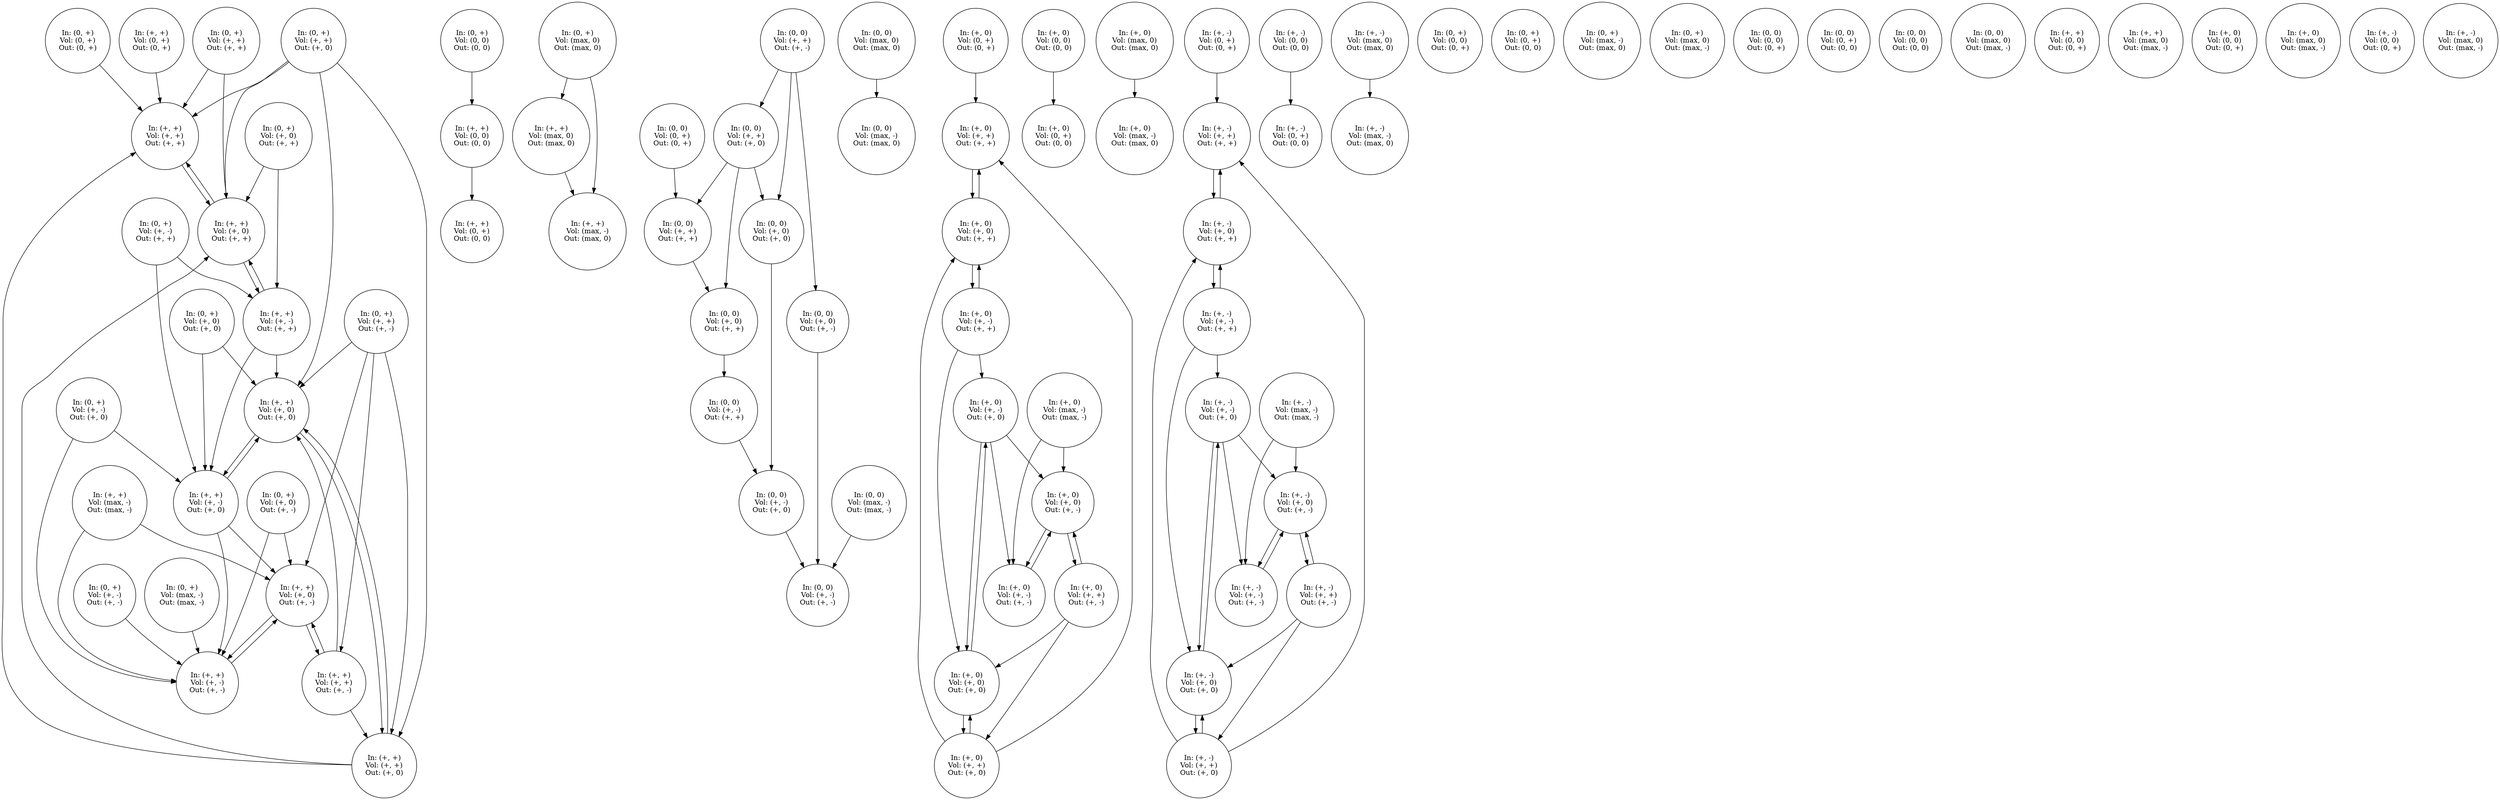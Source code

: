 strict digraph "" {
	graph [normalize=True,
		overlap=False,
		sep=1.2,
		smoothing=avg_dist,
		splines=True
	];
	node [label="\N",
		shape=circle
	];
	_inflow_0_3_outflow_0_3_volume_0_3_	 [label="In: (0, +)
Vol: (0, +)
Out: (0, +)"];
	_inflow_1_3_outflow_1_3_volume_1_3_	 [label="In: (+, +)
Vol: (+, +)
Out: (+, +)"];
	_inflow_0_3_outflow_0_3_volume_0_3_ -> _inflow_1_3_outflow_1_3_volume_1_3_;
	_inflow_1_3_outflow_1_3_volume_1_2_	 [label="In: (+, +)
Vol: (+, 0)
Out: (+, +)"];
	_inflow_1_3_outflow_1_3_volume_1_3_ -> _inflow_1_3_outflow_1_3_volume_1_2_;
	_inflow_0_3_outflow_0_2_volume_0_2_	 [label="In: (0, +)
Vol: (0, 0)
Out: (0, 0)"];
	_inflow_1_3_outflow_0_2_volume_0_2_	 [label="In: (+, +)
Vol: (0, 0)
Out: (0, 0)"];
	_inflow_0_3_outflow_0_2_volume_0_2_ -> _inflow_1_3_outflow_0_2_volume_0_2_;
	_inflow_1_3_outflow_0_2_volume_0_3_	 [label="In: (+, +)
Vol: (0, +)
Out: (0, 0)"];
	_inflow_1_3_outflow_0_2_volume_0_2_ -> _inflow_1_3_outflow_0_2_volume_0_3_;
	_inflow_0_3_outflow_1_3_volume_1_3_	 [label="In: (0, +)
Vol: (+, +)
Out: (+, +)"];
	_inflow_0_3_outflow_1_3_volume_1_3_ -> _inflow_1_3_outflow_1_3_volume_1_3_;
	_inflow_0_3_outflow_1_3_volume_1_3_ -> _inflow_1_3_outflow_1_3_volume_1_2_;
	_inflow_1_3_outflow_1_3_volume_1_2_ -> _inflow_1_3_outflow_1_3_volume_1_3_;
	_inflow_1_3_outflow_1_3_volume_1_1_	 [label="In: (+, +)
Vol: (+, -)
Out: (+, +)"];
	_inflow_1_3_outflow_1_3_volume_1_2_ -> _inflow_1_3_outflow_1_3_volume_1_1_;
	_inflow_0_3_outflow_1_3_volume_1_2_	 [label="In: (0, +)
Vol: (+, 0)
Out: (+, +)"];
	_inflow_0_3_outflow_1_3_volume_1_2_ -> _inflow_1_3_outflow_1_3_volume_1_2_;
	_inflow_0_3_outflow_1_3_volume_1_2_ -> _inflow_1_3_outflow_1_3_volume_1_1_;
	_inflow_1_3_outflow_1_3_volume_1_1_ -> _inflow_1_3_outflow_1_3_volume_1_2_;
	_inflow_1_3_outflow_1_2_volume_1_1_	 [label="In: (+, +)
Vol: (+, -)
Out: (+, 0)"];
	_inflow_1_3_outflow_1_3_volume_1_1_ -> _inflow_1_3_outflow_1_2_volume_1_1_;
	_inflow_1_3_outflow_1_2_volume_1_2_	 [label="In: (+, +)
Vol: (+, 0)
Out: (+, 0)"];
	_inflow_1_3_outflow_1_3_volume_1_1_ -> _inflow_1_3_outflow_1_2_volume_1_2_;
	_inflow_0_3_outflow_1_3_volume_1_1_	 [label="In: (0, +)
Vol: (+, -)
Out: (+, +)"];
	_inflow_0_3_outflow_1_3_volume_1_1_ -> _inflow_1_3_outflow_1_3_volume_1_1_;
	_inflow_0_3_outflow_1_3_volume_1_1_ -> _inflow_1_3_outflow_1_2_volume_1_1_;
	_inflow_1_3_outflow_1_2_volume_1_1_ -> _inflow_1_3_outflow_1_2_volume_1_2_;
	_inflow_1_3_outflow_1_1_volume_1_1_	 [label="In: (+, +)
Vol: (+, -)
Out: (+, -)"];
	_inflow_1_3_outflow_1_2_volume_1_1_ -> _inflow_1_3_outflow_1_1_volume_1_1_;
	_inflow_1_3_outflow_1_1_volume_1_2_	 [label="In: (+, +)
Vol: (+, 0)
Out: (+, -)"];
	_inflow_1_3_outflow_1_2_volume_1_1_ -> _inflow_1_3_outflow_1_1_volume_1_2_;
	_inflow_0_3_outflow_1_2_volume_1_3_	 [label="In: (0, +)
Vol: (+, +)
Out: (+, 0)"];
	_inflow_0_3_outflow_1_2_volume_1_3_ -> _inflow_1_3_outflow_1_3_volume_1_3_;
	_inflow_0_3_outflow_1_2_volume_1_3_ -> _inflow_1_3_outflow_1_3_volume_1_2_;
	_inflow_1_3_outflow_1_2_volume_1_3_	 [label="In: (+, +)
Vol: (+, +)
Out: (+, 0)"];
	_inflow_0_3_outflow_1_2_volume_1_3_ -> _inflow_1_3_outflow_1_2_volume_1_3_;
	_inflow_0_3_outflow_1_2_volume_1_3_ -> _inflow_1_3_outflow_1_2_volume_1_2_;
	_inflow_1_3_outflow_1_2_volume_1_3_ -> _inflow_1_3_outflow_1_3_volume_1_3_;
	_inflow_1_3_outflow_1_2_volume_1_3_ -> _inflow_1_3_outflow_1_3_volume_1_2_;
	_inflow_1_3_outflow_1_2_volume_1_3_ -> _inflow_1_3_outflow_1_2_volume_1_2_;
	_inflow_1_3_outflow_1_2_volume_1_2_ -> _inflow_1_3_outflow_1_2_volume_1_1_;
	_inflow_1_3_outflow_1_2_volume_1_2_ -> _inflow_1_3_outflow_1_2_volume_1_3_;
	_inflow_0_3_outflow_1_2_volume_1_2_	 [label="In: (0, +)
Vol: (+, 0)
Out: (+, 0)"];
	_inflow_0_3_outflow_1_2_volume_1_2_ -> _inflow_1_3_outflow_1_2_volume_1_1_;
	_inflow_0_3_outflow_1_2_volume_1_2_ -> _inflow_1_3_outflow_1_2_volume_1_2_;
	_inflow_0_3_outflow_1_2_volume_1_1_	 [label="In: (0, +)
Vol: (+, -)
Out: (+, 0)"];
	_inflow_0_3_outflow_1_2_volume_1_1_ -> _inflow_1_3_outflow_1_2_volume_1_1_;
	_inflow_0_3_outflow_1_2_volume_1_1_ -> _inflow_1_3_outflow_1_1_volume_1_1_;
	_inflow_1_3_outflow_1_1_volume_1_1_ -> _inflow_1_3_outflow_1_1_volume_1_2_;
	_inflow_0_3_outflow_1_1_volume_1_3_	 [label="In: (0, +)
Vol: (+, +)
Out: (+, -)"];
	_inflow_0_3_outflow_1_1_volume_1_3_ -> _inflow_1_3_outflow_1_2_volume_1_3_;
	_inflow_0_3_outflow_1_1_volume_1_3_ -> _inflow_1_3_outflow_1_2_volume_1_2_;
	_inflow_1_3_outflow_1_1_volume_1_3_	 [label="In: (+, +)
Vol: (+, +)
Out: (+, -)"];
	_inflow_0_3_outflow_1_1_volume_1_3_ -> _inflow_1_3_outflow_1_1_volume_1_3_;
	_inflow_0_3_outflow_1_1_volume_1_3_ -> _inflow_1_3_outflow_1_1_volume_1_2_;
	_inflow_1_3_outflow_1_1_volume_1_3_ -> _inflow_1_3_outflow_1_2_volume_1_3_;
	_inflow_1_3_outflow_1_1_volume_1_3_ -> _inflow_1_3_outflow_1_2_volume_1_2_;
	_inflow_1_3_outflow_1_1_volume_1_3_ -> _inflow_1_3_outflow_1_1_volume_1_2_;
	_inflow_1_3_outflow_1_1_volume_1_2_ -> _inflow_1_3_outflow_1_1_volume_1_1_;
	_inflow_1_3_outflow_1_1_volume_1_2_ -> _inflow_1_3_outflow_1_1_volume_1_3_;
	_inflow_0_3_outflow_1_1_volume_1_2_	 [label="In: (0, +)
Vol: (+, 0)
Out: (+, -)"];
	_inflow_0_3_outflow_1_1_volume_1_2_ -> _inflow_1_3_outflow_1_1_volume_1_1_;
	_inflow_0_3_outflow_1_1_volume_1_2_ -> _inflow_1_3_outflow_1_1_volume_1_2_;
	_inflow_0_3_outflow_1_1_volume_1_1_	 [label="In: (0, +)
Vol: (+, -)
Out: (+, -)"];
	_inflow_0_3_outflow_1_1_volume_1_1_ -> _inflow_1_3_outflow_1_1_volume_1_1_;
	_inflow_0_3_outflow_2_2_volume_2_2_	 [label="In: (0, +)
Vol: (max, 0)
Out: (max, 0)"];
	_inflow_1_3_outflow_2_2_volume_2_2_	 [label="In: (+, +)
Vol: (max, 0)
Out: (max, 0)"];
	_inflow_0_3_outflow_2_2_volume_2_2_ -> _inflow_1_3_outflow_2_2_volume_2_2_;
	_inflow_1_3_outflow_2_2_volume_2_1_	 [label="In: (+, +)
Vol: (max, -)
Out: (max, 0)"];
	_inflow_0_3_outflow_2_2_volume_2_2_ -> _inflow_1_3_outflow_2_2_volume_2_1_;
	_inflow_1_3_outflow_2_2_volume_2_2_ -> _inflow_1_3_outflow_2_2_volume_2_1_;
	_inflow_0_3_outflow_2_1_volume_2_1_	 [label="In: (0, +)
Vol: (max, -)
Out: (max, -)"];
	_inflow_0_3_outflow_2_1_volume_2_1_ -> _inflow_1_3_outflow_1_1_volume_1_1_;
	_inflow_0_2_outflow_0_3_volume_0_3_	 [label="In: (0, 0)
Vol: (0, +)
Out: (0, +)"];
	_inflow_0_2_outflow_1_3_volume_1_3_	 [label="In: (0, 0)
Vol: (+, +)
Out: (+, +)"];
	_inflow_0_2_outflow_0_3_volume_0_3_ -> _inflow_0_2_outflow_1_3_volume_1_3_;
	_inflow_0_2_outflow_1_3_volume_1_2_	 [label="In: (0, 0)
Vol: (+, 0)
Out: (+, +)"];
	_inflow_0_2_outflow_1_3_volume_1_3_ -> _inflow_0_2_outflow_1_3_volume_1_2_;
	_inflow_0_2_outflow_1_3_volume_1_1_	 [label="In: (0, 0)
Vol: (+, -)
Out: (+, +)"];
	_inflow_0_2_outflow_1_3_volume_1_2_ -> _inflow_0_2_outflow_1_3_volume_1_1_;
	_inflow_0_2_outflow_1_2_volume_1_1_	 [label="In: (0, 0)
Vol: (+, -)
Out: (+, 0)"];
	_inflow_0_2_outflow_1_3_volume_1_1_ -> _inflow_0_2_outflow_1_2_volume_1_1_;
	_inflow_0_2_outflow_1_1_volume_1_1_	 [label="In: (0, 0)
Vol: (+, -)
Out: (+, -)"];
	_inflow_0_2_outflow_1_2_volume_1_1_ -> _inflow_0_2_outflow_1_1_volume_1_1_;
	_inflow_0_2_outflow_1_2_volume_1_3_	 [label="In: (0, 0)
Vol: (+, +)
Out: (+, 0)"];
	_inflow_0_2_outflow_1_2_volume_1_3_ -> _inflow_0_2_outflow_1_3_volume_1_3_;
	_inflow_0_2_outflow_1_2_volume_1_3_ -> _inflow_0_2_outflow_1_3_volume_1_2_;
	_inflow_0_2_outflow_1_2_volume_1_2_	 [label="In: (0, 0)
Vol: (+, 0)
Out: (+, 0)"];
	_inflow_0_2_outflow_1_2_volume_1_3_ -> _inflow_0_2_outflow_1_2_volume_1_2_;
	_inflow_0_2_outflow_1_2_volume_1_2_ -> _inflow_0_2_outflow_1_2_volume_1_1_;
	_inflow_0_2_outflow_1_1_volume_1_3_	 [label="In: (0, 0)
Vol: (+, +)
Out: (+, -)"];
	_inflow_0_2_outflow_1_1_volume_1_3_ -> _inflow_0_2_outflow_1_2_volume_1_3_;
	_inflow_0_2_outflow_1_1_volume_1_3_ -> _inflow_0_2_outflow_1_2_volume_1_2_;
	_inflow_0_2_outflow_1_1_volume_1_2_	 [label="In: (0, 0)
Vol: (+, 0)
Out: (+, -)"];
	_inflow_0_2_outflow_1_1_volume_1_3_ -> _inflow_0_2_outflow_1_1_volume_1_2_;
	_inflow_0_2_outflow_1_1_volume_1_2_ -> _inflow_0_2_outflow_1_1_volume_1_1_;
	_inflow_0_2_outflow_2_2_volume_2_2_	 [label="In: (0, 0)
Vol: (max, 0)
Out: (max, 0)"];
	_inflow_0_2_outflow_2_2_volume_2_1_	 [label="In: (0, 0)
Vol: (max, -)
Out: (max, 0)"];
	_inflow_0_2_outflow_2_2_volume_2_2_ -> _inflow_0_2_outflow_2_2_volume_2_1_;
	_inflow_0_2_outflow_2_1_volume_2_1_	 [label="In: (0, 0)
Vol: (max, -)
Out: (max, -)"];
	_inflow_0_2_outflow_2_1_volume_2_1_ -> _inflow_0_2_outflow_1_1_volume_1_1_;
	_inflow_1_3_outflow_0_3_volume_0_3_	 [label="In: (+, +)
Vol: (0, +)
Out: (0, +)"];
	_inflow_1_3_outflow_0_3_volume_0_3_ -> _inflow_1_3_outflow_1_3_volume_1_3_;
	_inflow_1_3_outflow_2_1_volume_2_1_	 [label="In: (+, +)
Vol: (max, -)
Out: (max, -)"];
	_inflow_1_3_outflow_2_1_volume_2_1_ -> _inflow_1_3_outflow_1_1_volume_1_1_;
	_inflow_1_3_outflow_2_1_volume_2_1_ -> _inflow_1_3_outflow_1_1_volume_1_2_;
	_inflow_1_2_outflow_0_3_volume_0_3_	 [label="In: (+, 0)
Vol: (0, +)
Out: (0, +)"];
	_inflow_1_2_outflow_1_3_volume_1_3_	 [label="In: (+, 0)
Vol: (+, +)
Out: (+, +)"];
	_inflow_1_2_outflow_0_3_volume_0_3_ -> _inflow_1_2_outflow_1_3_volume_1_3_;
	_inflow_1_2_outflow_1_3_volume_1_2_	 [label="In: (+, 0)
Vol: (+, 0)
Out: (+, +)"];
	_inflow_1_2_outflow_1_3_volume_1_3_ -> _inflow_1_2_outflow_1_3_volume_1_2_;
	_inflow_1_2_outflow_0_2_volume_0_2_	 [label="In: (+, 0)
Vol: (0, 0)
Out: (0, 0)"];
	_inflow_1_2_outflow_0_2_volume_0_3_	 [label="In: (+, 0)
Vol: (0, +)
Out: (0, 0)"];
	_inflow_1_2_outflow_0_2_volume_0_2_ -> _inflow_1_2_outflow_0_2_volume_0_3_;
	_inflow_1_2_outflow_1_3_volume_1_2_ -> _inflow_1_2_outflow_1_3_volume_1_3_;
	_inflow_1_2_outflow_1_3_volume_1_1_	 [label="In: (+, 0)
Vol: (+, -)
Out: (+, +)"];
	_inflow_1_2_outflow_1_3_volume_1_2_ -> _inflow_1_2_outflow_1_3_volume_1_1_;
	_inflow_1_2_outflow_1_3_volume_1_1_ -> _inflow_1_2_outflow_1_3_volume_1_2_;
	_inflow_1_2_outflow_1_2_volume_1_2_	 [label="In: (+, 0)
Vol: (+, 0)
Out: (+, 0)"];
	_inflow_1_2_outflow_1_3_volume_1_1_ -> _inflow_1_2_outflow_1_2_volume_1_2_;
	_inflow_1_2_outflow_1_2_volume_1_1_	 [label="In: (+, 0)
Vol: (+, -)
Out: (+, 0)"];
	_inflow_1_2_outflow_1_3_volume_1_1_ -> _inflow_1_2_outflow_1_2_volume_1_1_;
	_inflow_1_2_outflow_1_2_volume_1_2_ -> _inflow_1_2_outflow_1_2_volume_1_1_;
	_inflow_1_2_outflow_1_2_volume_1_3_	 [label="In: (+, 0)
Vol: (+, +)
Out: (+, 0)"];
	_inflow_1_2_outflow_1_2_volume_1_2_ -> _inflow_1_2_outflow_1_2_volume_1_3_;
	_inflow_1_2_outflow_1_2_volume_1_1_ -> _inflow_1_2_outflow_1_2_volume_1_2_;
	_inflow_1_2_outflow_1_1_volume_1_2_	 [label="In: (+, 0)
Vol: (+, 0)
Out: (+, -)"];
	_inflow_1_2_outflow_1_2_volume_1_1_ -> _inflow_1_2_outflow_1_1_volume_1_2_;
	_inflow_1_2_outflow_1_1_volume_1_1_	 [label="In: (+, 0)
Vol: (+, -)
Out: (+, -)"];
	_inflow_1_2_outflow_1_2_volume_1_1_ -> _inflow_1_2_outflow_1_1_volume_1_1_;
	_inflow_1_2_outflow_1_2_volume_1_3_ -> _inflow_1_2_outflow_1_3_volume_1_3_;
	_inflow_1_2_outflow_1_2_volume_1_3_ -> _inflow_1_2_outflow_1_3_volume_1_2_;
	_inflow_1_2_outflow_1_2_volume_1_3_ -> _inflow_1_2_outflow_1_2_volume_1_2_;
	_inflow_1_2_outflow_1_1_volume_1_2_ -> _inflow_1_2_outflow_1_1_volume_1_1_;
	_inflow_1_2_outflow_1_1_volume_1_3_	 [label="In: (+, 0)
Vol: (+, +)
Out: (+, -)"];
	_inflow_1_2_outflow_1_1_volume_1_2_ -> _inflow_1_2_outflow_1_1_volume_1_3_;
	_inflow_1_2_outflow_1_1_volume_1_1_ -> _inflow_1_2_outflow_1_1_volume_1_2_;
	_inflow_1_2_outflow_1_1_volume_1_3_ -> _inflow_1_2_outflow_1_2_volume_1_2_;
	_inflow_1_2_outflow_1_1_volume_1_3_ -> _inflow_1_2_outflow_1_2_volume_1_3_;
	_inflow_1_2_outflow_1_1_volume_1_3_ -> _inflow_1_2_outflow_1_1_volume_1_2_;
	_inflow_1_2_outflow_2_2_volume_2_2_	 [label="In: (+, 0)
Vol: (max, 0)
Out: (max, 0)"];
	_inflow_1_2_outflow_2_2_volume_2_1_	 [label="In: (+, 0)
Vol: (max, -)
Out: (max, 0)"];
	_inflow_1_2_outflow_2_2_volume_2_2_ -> _inflow_1_2_outflow_2_2_volume_2_1_;
	_inflow_1_2_outflow_2_1_volume_2_1_	 [label="In: (+, 0)
Vol: (max, -)
Out: (max, -)"];
	_inflow_1_2_outflow_2_1_volume_2_1_ -> _inflow_1_2_outflow_1_1_volume_1_2_;
	_inflow_1_2_outflow_2_1_volume_2_1_ -> _inflow_1_2_outflow_1_1_volume_1_1_;
	_inflow_1_1_outflow_0_3_volume_0_3_	 [label="In: (+, -)
Vol: (0, +)
Out: (0, +)"];
	_inflow_1_1_outflow_1_3_volume_1_3_	 [label="In: (+, -)
Vol: (+, +)
Out: (+, +)"];
	_inflow_1_1_outflow_0_3_volume_0_3_ -> _inflow_1_1_outflow_1_3_volume_1_3_;
	_inflow_1_1_outflow_1_3_volume_1_2_	 [label="In: (+, -)
Vol: (+, 0)
Out: (+, +)"];
	_inflow_1_1_outflow_1_3_volume_1_3_ -> _inflow_1_1_outflow_1_3_volume_1_2_;
	_inflow_1_1_outflow_0_2_volume_0_2_	 [label="In: (+, -)
Vol: (0, 0)
Out: (0, 0)"];
	_inflow_1_1_outflow_0_2_volume_0_3_	 [label="In: (+, -)
Vol: (0, +)
Out: (0, 0)"];
	_inflow_1_1_outflow_0_2_volume_0_2_ -> _inflow_1_1_outflow_0_2_volume_0_3_;
	_inflow_1_1_outflow_1_3_volume_1_2_ -> _inflow_1_1_outflow_1_3_volume_1_3_;
	_inflow_1_1_outflow_1_3_volume_1_1_	 [label="In: (+, -)
Vol: (+, -)
Out: (+, +)"];
	_inflow_1_1_outflow_1_3_volume_1_2_ -> _inflow_1_1_outflow_1_3_volume_1_1_;
	_inflow_1_1_outflow_1_3_volume_1_1_ -> _inflow_1_1_outflow_1_3_volume_1_2_;
	_inflow_1_1_outflow_1_2_volume_1_2_	 [label="In: (+, -)
Vol: (+, 0)
Out: (+, 0)"];
	_inflow_1_1_outflow_1_3_volume_1_1_ -> _inflow_1_1_outflow_1_2_volume_1_2_;
	_inflow_1_1_outflow_1_2_volume_1_1_	 [label="In: (+, -)
Vol: (+, -)
Out: (+, 0)"];
	_inflow_1_1_outflow_1_3_volume_1_1_ -> _inflow_1_1_outflow_1_2_volume_1_1_;
	_inflow_1_1_outflow_1_2_volume_1_2_ -> _inflow_1_1_outflow_1_2_volume_1_1_;
	_inflow_1_1_outflow_1_2_volume_1_3_	 [label="In: (+, -)
Vol: (+, +)
Out: (+, 0)"];
	_inflow_1_1_outflow_1_2_volume_1_2_ -> _inflow_1_1_outflow_1_2_volume_1_3_;
	_inflow_1_1_outflow_1_2_volume_1_1_ -> _inflow_1_1_outflow_1_2_volume_1_2_;
	_inflow_1_1_outflow_1_1_volume_1_2_	 [label="In: (+, -)
Vol: (+, 0)
Out: (+, -)"];
	_inflow_1_1_outflow_1_2_volume_1_1_ -> _inflow_1_1_outflow_1_1_volume_1_2_;
	_inflow_1_1_outflow_1_1_volume_1_1_	 [label="In: (+, -)
Vol: (+, -)
Out: (+, -)"];
	_inflow_1_1_outflow_1_2_volume_1_1_ -> _inflow_1_1_outflow_1_1_volume_1_1_;
	_inflow_1_1_outflow_1_2_volume_1_3_ -> _inflow_1_1_outflow_1_3_volume_1_3_;
	_inflow_1_1_outflow_1_2_volume_1_3_ -> _inflow_1_1_outflow_1_3_volume_1_2_;
	_inflow_1_1_outflow_1_2_volume_1_3_ -> _inflow_1_1_outflow_1_2_volume_1_2_;
	_inflow_1_1_outflow_1_1_volume_1_2_ -> _inflow_1_1_outflow_1_1_volume_1_1_;
	_inflow_1_1_outflow_1_1_volume_1_3_	 [label="In: (+, -)
Vol: (+, +)
Out: (+, -)"];
	_inflow_1_1_outflow_1_1_volume_1_2_ -> _inflow_1_1_outflow_1_1_volume_1_3_;
	_inflow_1_1_outflow_1_1_volume_1_1_ -> _inflow_1_1_outflow_1_1_volume_1_2_;
	_inflow_1_1_outflow_1_1_volume_1_3_ -> _inflow_1_1_outflow_1_2_volume_1_2_;
	_inflow_1_1_outflow_1_1_volume_1_3_ -> _inflow_1_1_outflow_1_2_volume_1_3_;
	_inflow_1_1_outflow_1_1_volume_1_3_ -> _inflow_1_1_outflow_1_1_volume_1_2_;
	_inflow_1_1_outflow_2_2_volume_2_2_	 [label="In: (+, -)
Vol: (max, 0)
Out: (max, 0)"];
	_inflow_1_1_outflow_2_2_volume_2_1_	 [label="In: (+, -)
Vol: (max, -)
Out: (max, 0)"];
	_inflow_1_1_outflow_2_2_volume_2_2_ -> _inflow_1_1_outflow_2_2_volume_2_1_;
	_inflow_1_1_outflow_2_1_volume_2_1_	 [label="In: (+, -)
Vol: (max, -)
Out: (max, -)"];
	_inflow_1_1_outflow_2_1_volume_2_1_ -> _inflow_1_1_outflow_1_1_volume_1_2_;
	_inflow_1_1_outflow_2_1_volume_2_1_ -> _inflow_1_1_outflow_1_1_volume_1_1_;
	_inflow_0_3_outflow_0_3_volume_0_2_	 [label="In: (0, +)
Vol: (0, 0)
Out: (0, +)"];
	_inflow_0_3_outflow_0_2_volume_0_3_	 [label="In: (0, +)
Vol: (0, +)
Out: (0, 0)"];
	_inflow_0_3_outflow_2_2_volume_2_1_	 [label="In: (0, +)
Vol: (max, -)
Out: (max, 0)"];
	_inflow_0_3_outflow_2_1_volume_2_2_	 [label="In: (0, +)
Vol: (max, 0)
Out: (max, -)"];
	_inflow_0_2_outflow_0_3_volume_0_2_	 [label="In: (0, 0)
Vol: (0, 0)
Out: (0, +)"];
	_inflow_0_2_outflow_0_2_volume_0_3_	 [label="In: (0, 0)
Vol: (0, +)
Out: (0, 0)"];
	_inflow_0_2_outflow_0_2_volume_0_2_	 [label="In: (0, 0)
Vol: (0, 0)
Out: (0, 0)"];
	_inflow_0_2_outflow_2_1_volume_2_2_	 [label="In: (0, 0)
Vol: (max, 0)
Out: (max, -)"];
	_inflow_1_3_outflow_0_3_volume_0_2_	 [label="In: (+, +)
Vol: (0, 0)
Out: (0, +)"];
	_inflow_1_3_outflow_2_1_volume_2_2_	 [label="In: (+, +)
Vol: (max, 0)
Out: (max, -)"];
	_inflow_1_2_outflow_0_3_volume_0_2_	 [label="In: (+, 0)
Vol: (0, 0)
Out: (0, +)"];
	_inflow_1_2_outflow_2_1_volume_2_2_	 [label="In: (+, 0)
Vol: (max, 0)
Out: (max, -)"];
	_inflow_1_1_outflow_0_3_volume_0_2_	 [label="In: (+, -)
Vol: (0, 0)
Out: (0, +)"];
	_inflow_1_1_outflow_2_1_volume_2_2_	 [label="In: (+, -)
Vol: (max, 0)
Out: (max, -)"];
}
